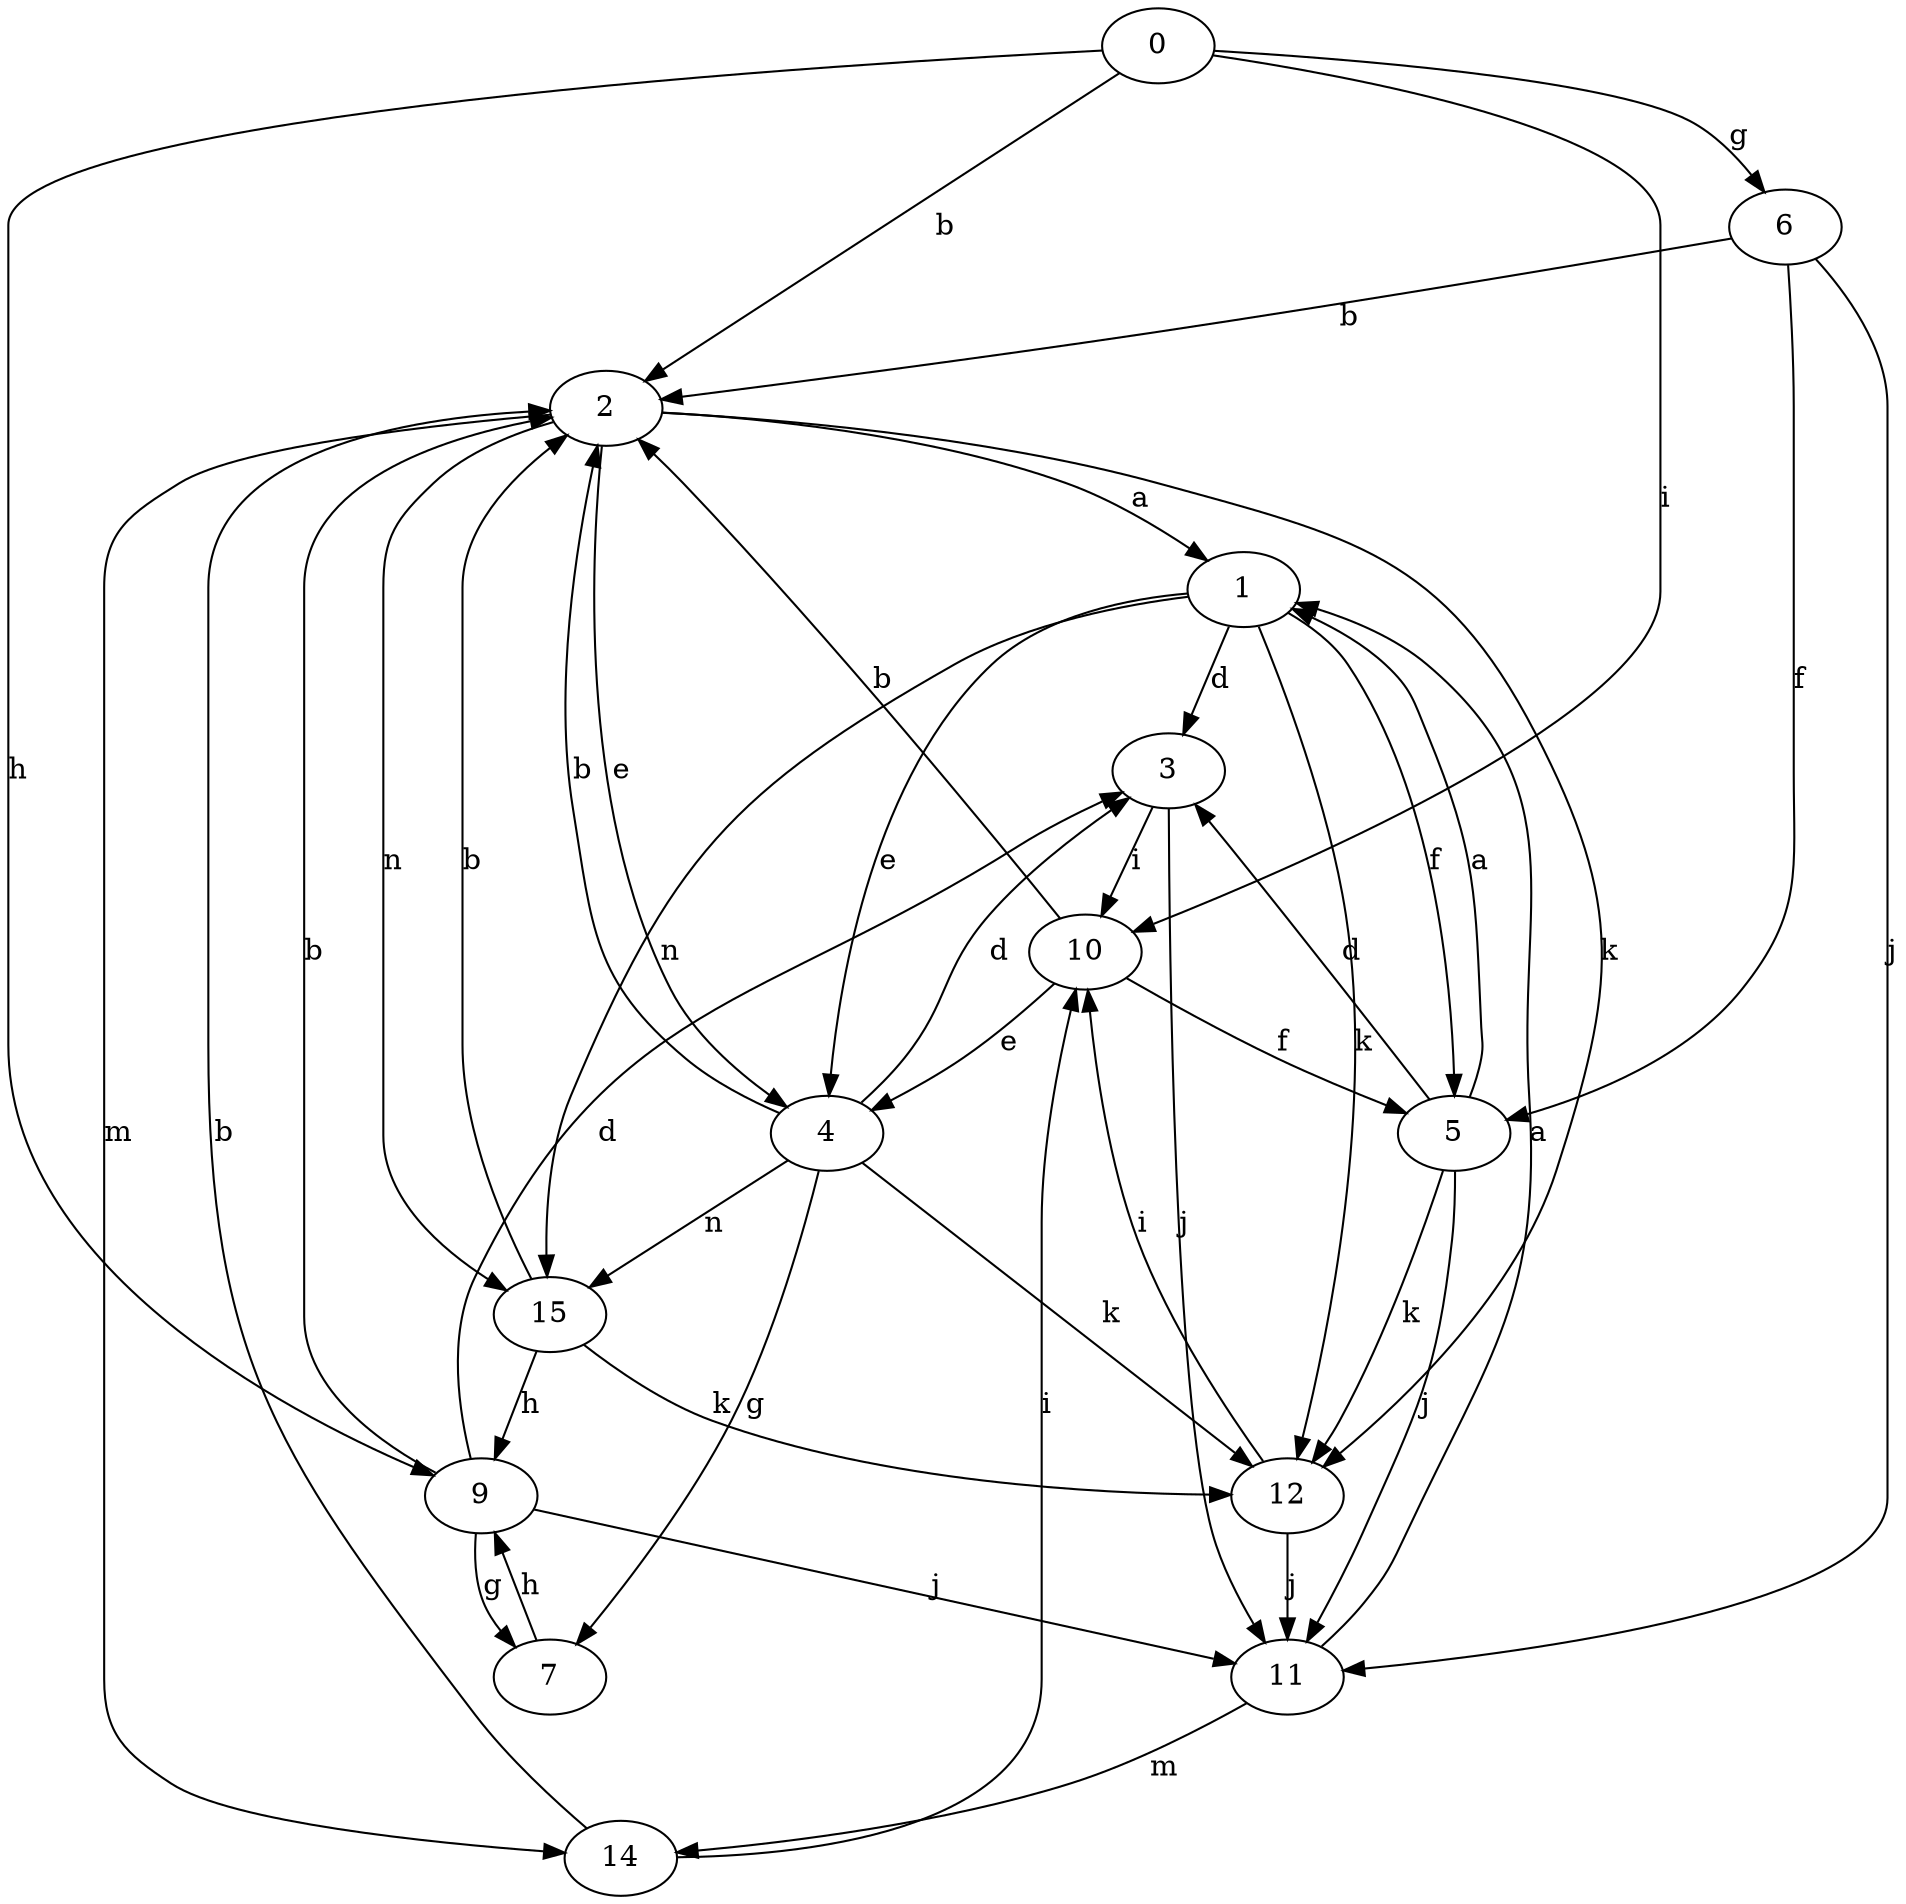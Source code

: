 strict digraph  {
0;
1;
2;
3;
4;
5;
6;
7;
9;
10;
11;
12;
14;
15;
0 -> 2  [label=b];
0 -> 6  [label=g];
0 -> 9  [label=h];
0 -> 10  [label=i];
1 -> 3  [label=d];
1 -> 4  [label=e];
1 -> 5  [label=f];
1 -> 12  [label=k];
1 -> 15  [label=n];
2 -> 1  [label=a];
2 -> 4  [label=e];
2 -> 12  [label=k];
2 -> 14  [label=m];
2 -> 15  [label=n];
3 -> 10  [label=i];
3 -> 11  [label=j];
4 -> 2  [label=b];
4 -> 3  [label=d];
4 -> 7  [label=g];
4 -> 12  [label=k];
4 -> 15  [label=n];
5 -> 1  [label=a];
5 -> 3  [label=d];
5 -> 11  [label=j];
5 -> 12  [label=k];
6 -> 2  [label=b];
6 -> 5  [label=f];
6 -> 11  [label=j];
7 -> 9  [label=h];
9 -> 2  [label=b];
9 -> 3  [label=d];
9 -> 7  [label=g];
9 -> 11  [label=j];
10 -> 2  [label=b];
10 -> 4  [label=e];
10 -> 5  [label=f];
11 -> 1  [label=a];
11 -> 14  [label=m];
12 -> 10  [label=i];
12 -> 11  [label=j];
14 -> 2  [label=b];
14 -> 10  [label=i];
15 -> 2  [label=b];
15 -> 9  [label=h];
15 -> 12  [label=k];
}
